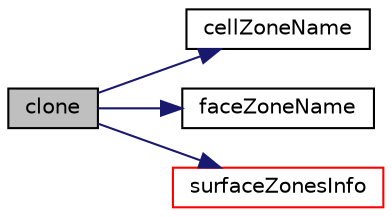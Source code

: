 digraph "clone"
{
  bgcolor="transparent";
  edge [fontname="Helvetica",fontsize="10",labelfontname="Helvetica",labelfontsize="10"];
  node [fontname="Helvetica",fontsize="10",shape=record];
  rankdir="LR";
  Node1 [label="clone",height=0.2,width=0.4,color="black", fillcolor="grey75", style="filled", fontcolor="black"];
  Node1 -> Node2 [color="midnightblue",fontsize="10",style="solid",fontname="Helvetica"];
  Node2 [label="cellZoneName",height=0.2,width=0.4,color="black",URL="$a02592.html#a2d308e597f5f1b0f5a6ba17399373043",tooltip="Per &#39;interface&#39; surface : empty or name of cellZone to put. "];
  Node1 -> Node3 [color="midnightblue",fontsize="10",style="solid",fontname="Helvetica"];
  Node3 [label="faceZoneName",height=0.2,width=0.4,color="black",URL="$a02592.html#af7221763c9eb1b77b120e3446babfc48",tooltip="Per &#39;interface&#39; surface : empty or name of faceZone to put. "];
  Node1 -> Node4 [color="midnightblue",fontsize="10",style="solid",fontname="Helvetica"];
  Node4 [label="surfaceZonesInfo",height=0.2,width=0.4,color="red",URL="$a02592.html#a69504d6ab926f87444de9f76ea9df9f7",tooltip="Construct from surfaces and dictionary. "];
}

